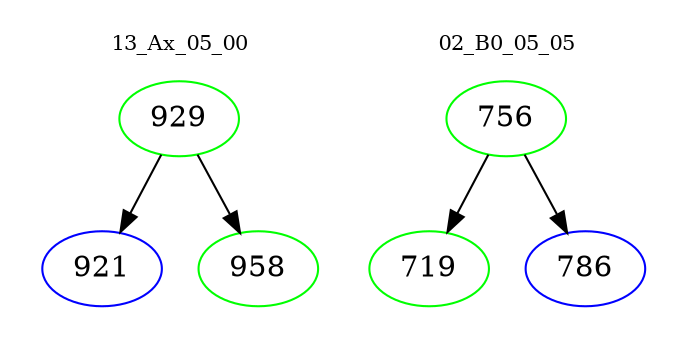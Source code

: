 digraph{
subgraph cluster_0 {
color = white
label = "13_Ax_05_00";
fontsize=10;
T0_929 [label="929", color="green"]
T0_929 -> T0_921 [color="black"]
T0_921 [label="921", color="blue"]
T0_929 -> T0_958 [color="black"]
T0_958 [label="958", color="green"]
}
subgraph cluster_1 {
color = white
label = "02_B0_05_05";
fontsize=10;
T1_756 [label="756", color="green"]
T1_756 -> T1_719 [color="black"]
T1_719 [label="719", color="green"]
T1_756 -> T1_786 [color="black"]
T1_786 [label="786", color="blue"]
}
}
